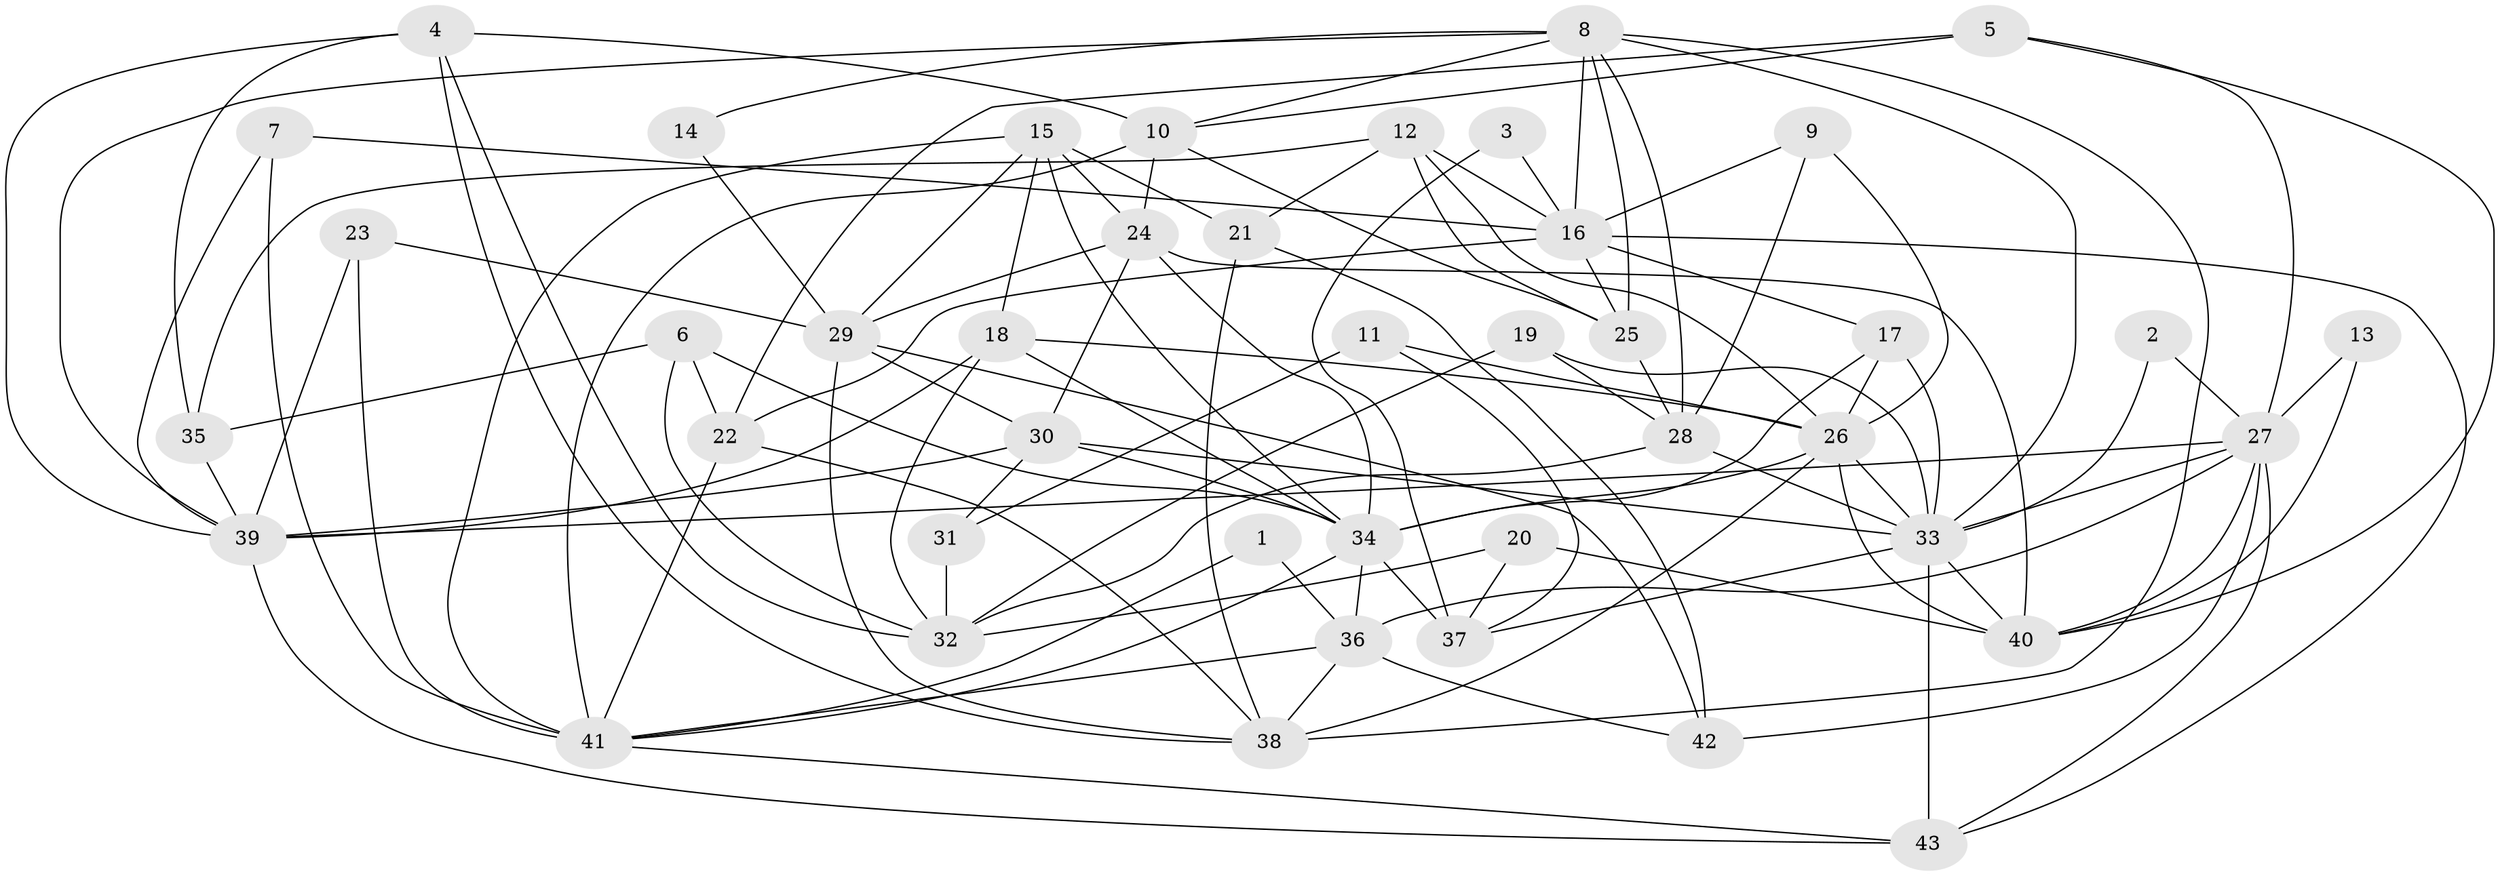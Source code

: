 // original degree distribution, {4: 0.3023255813953488, 2: 0.13953488372093023, 3: 0.22093023255813954, 5: 0.20930232558139536, 7: 0.03488372093023256, 6: 0.09302325581395349}
// Generated by graph-tools (version 1.1) at 2025/50/03/09/25 03:50:02]
// undirected, 43 vertices, 114 edges
graph export_dot {
graph [start="1"]
  node [color=gray90,style=filled];
  1;
  2;
  3;
  4;
  5;
  6;
  7;
  8;
  9;
  10;
  11;
  12;
  13;
  14;
  15;
  16;
  17;
  18;
  19;
  20;
  21;
  22;
  23;
  24;
  25;
  26;
  27;
  28;
  29;
  30;
  31;
  32;
  33;
  34;
  35;
  36;
  37;
  38;
  39;
  40;
  41;
  42;
  43;
  1 -- 36 [weight=1.0];
  1 -- 41 [weight=1.0];
  2 -- 27 [weight=1.0];
  2 -- 33 [weight=1.0];
  3 -- 16 [weight=1.0];
  3 -- 37 [weight=1.0];
  4 -- 10 [weight=1.0];
  4 -- 32 [weight=1.0];
  4 -- 35 [weight=1.0];
  4 -- 38 [weight=1.0];
  4 -- 39 [weight=1.0];
  5 -- 10 [weight=1.0];
  5 -- 22 [weight=1.0];
  5 -- 27 [weight=1.0];
  5 -- 40 [weight=1.0];
  6 -- 22 [weight=1.0];
  6 -- 32 [weight=1.0];
  6 -- 34 [weight=1.0];
  6 -- 35 [weight=1.0];
  7 -- 16 [weight=1.0];
  7 -- 39 [weight=1.0];
  7 -- 41 [weight=1.0];
  8 -- 10 [weight=1.0];
  8 -- 14 [weight=2.0];
  8 -- 16 [weight=1.0];
  8 -- 25 [weight=1.0];
  8 -- 28 [weight=1.0];
  8 -- 33 [weight=1.0];
  8 -- 38 [weight=1.0];
  8 -- 39 [weight=1.0];
  9 -- 16 [weight=1.0];
  9 -- 26 [weight=1.0];
  9 -- 28 [weight=1.0];
  10 -- 24 [weight=1.0];
  10 -- 25 [weight=1.0];
  10 -- 41 [weight=1.0];
  11 -- 26 [weight=1.0];
  11 -- 31 [weight=1.0];
  11 -- 37 [weight=1.0];
  12 -- 16 [weight=1.0];
  12 -- 21 [weight=1.0];
  12 -- 25 [weight=1.0];
  12 -- 26 [weight=1.0];
  12 -- 35 [weight=1.0];
  13 -- 27 [weight=1.0];
  13 -- 40 [weight=1.0];
  14 -- 29 [weight=1.0];
  15 -- 18 [weight=1.0];
  15 -- 21 [weight=1.0];
  15 -- 24 [weight=1.0];
  15 -- 29 [weight=1.0];
  15 -- 34 [weight=1.0];
  15 -- 41 [weight=1.0];
  16 -- 17 [weight=1.0];
  16 -- 22 [weight=1.0];
  16 -- 25 [weight=1.0];
  16 -- 43 [weight=1.0];
  17 -- 26 [weight=1.0];
  17 -- 33 [weight=1.0];
  17 -- 34 [weight=1.0];
  18 -- 26 [weight=1.0];
  18 -- 32 [weight=1.0];
  18 -- 34 [weight=1.0];
  18 -- 39 [weight=1.0];
  19 -- 28 [weight=1.0];
  19 -- 32 [weight=1.0];
  19 -- 33 [weight=1.0];
  20 -- 32 [weight=1.0];
  20 -- 37 [weight=1.0];
  20 -- 40 [weight=1.0];
  21 -- 38 [weight=1.0];
  21 -- 42 [weight=1.0];
  22 -- 38 [weight=1.0];
  22 -- 41 [weight=1.0];
  23 -- 29 [weight=1.0];
  23 -- 39 [weight=1.0];
  23 -- 41 [weight=1.0];
  24 -- 29 [weight=1.0];
  24 -- 30 [weight=1.0];
  24 -- 34 [weight=1.0];
  24 -- 40 [weight=1.0];
  25 -- 28 [weight=1.0];
  26 -- 33 [weight=1.0];
  26 -- 34 [weight=1.0];
  26 -- 38 [weight=2.0];
  26 -- 40 [weight=1.0];
  27 -- 33 [weight=1.0];
  27 -- 36 [weight=1.0];
  27 -- 39 [weight=1.0];
  27 -- 40 [weight=1.0];
  27 -- 42 [weight=1.0];
  27 -- 43 [weight=1.0];
  28 -- 32 [weight=1.0];
  28 -- 33 [weight=1.0];
  29 -- 30 [weight=1.0];
  29 -- 38 [weight=1.0];
  29 -- 42 [weight=1.0];
  30 -- 31 [weight=2.0];
  30 -- 33 [weight=1.0];
  30 -- 34 [weight=1.0];
  30 -- 39 [weight=1.0];
  31 -- 32 [weight=1.0];
  33 -- 37 [weight=1.0];
  33 -- 40 [weight=1.0];
  33 -- 43 [weight=1.0];
  34 -- 36 [weight=2.0];
  34 -- 37 [weight=3.0];
  34 -- 41 [weight=1.0];
  35 -- 39 [weight=1.0];
  36 -- 38 [weight=1.0];
  36 -- 41 [weight=1.0];
  36 -- 42 [weight=1.0];
  39 -- 43 [weight=1.0];
  41 -- 43 [weight=1.0];
}
